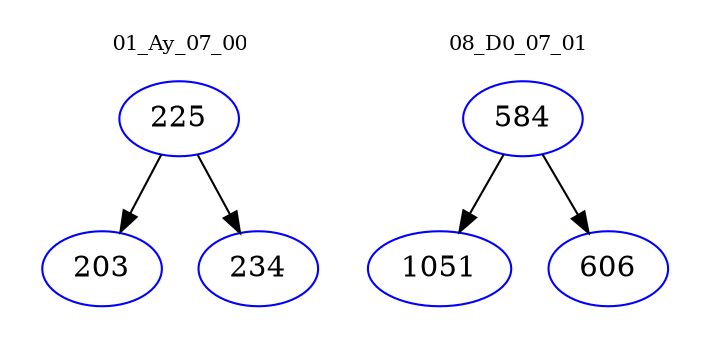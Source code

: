 digraph{
subgraph cluster_0 {
color = white
label = "01_Ay_07_00";
fontsize=10;
T0_225 [label="225", color="blue"]
T0_225 -> T0_203 [color="black"]
T0_203 [label="203", color="blue"]
T0_225 -> T0_234 [color="black"]
T0_234 [label="234", color="blue"]
}
subgraph cluster_1 {
color = white
label = "08_D0_07_01";
fontsize=10;
T1_584 [label="584", color="blue"]
T1_584 -> T1_1051 [color="black"]
T1_1051 [label="1051", color="blue"]
T1_584 -> T1_606 [color="black"]
T1_606 [label="606", color="blue"]
}
}
